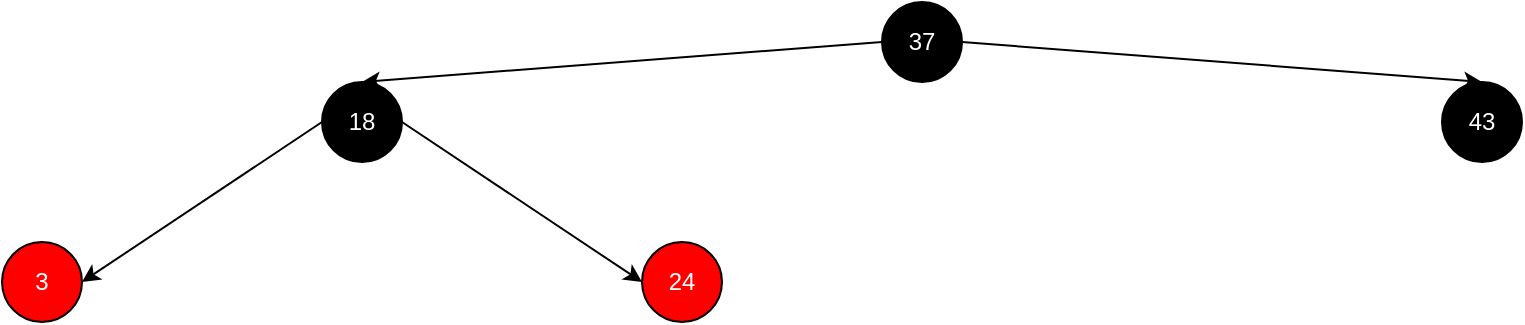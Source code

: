 <mxfile version="25.0.3">
  <diagram name="Page-1" id="j1CUTHfM_lew2WtE_cfq">
    <mxGraphModel dx="745" dy="231" grid="1" gridSize="10" guides="1" tooltips="1" connect="1" arrows="1" fold="1" page="1" pageScale="1" pageWidth="10000" pageHeight="10000" math="0" shadow="0">
      <root>
        <mxCell id="0" />
        <mxCell id="1" parent="0" />
        <mxCell id="tVpZ6s8ooF1xdLXQ13zd-1" value="&lt;font color=&quot;#ffffff&quot;&gt;37&lt;/font&gt;" style="ellipse;whiteSpace=wrap;html=1;aspect=fixed;fillColor=#000000;" parent="1" vertex="1">
          <mxGeometry x="5400" y="400" width="40" height="40" as="geometry" />
        </mxCell>
        <mxCell id="tVpZ6s8ooF1xdLXQ13zd-2" value="&lt;font color=&quot;#ffffff&quot;&gt;18&lt;/font&gt;" style="ellipse;whiteSpace=wrap;html=1;aspect=fixed;fillColor=#000000;" parent="1" vertex="1">
          <mxGeometry x="5120" y="440" width="40" height="40" as="geometry" />
        </mxCell>
        <mxCell id="tVpZ6s8ooF1xdLXQ13zd-3" value="" style="endArrow=classic;html=1;rounded=0;entryX=0.5;entryY=0;entryDx=0;entryDy=0;" parent="1" target="tVpZ6s8ooF1xdLXQ13zd-2" edge="1">
          <mxGeometry width="50" height="50" relative="1" as="geometry">
            <mxPoint x="5400" y="420" as="sourcePoint" />
            <mxPoint x="5450" y="370" as="targetPoint" />
          </mxGeometry>
        </mxCell>
        <mxCell id="tVpZ6s8ooF1xdLXQ13zd-4" value="&lt;font color=&quot;#ffffff&quot;&gt;43&lt;/font&gt;" style="ellipse;whiteSpace=wrap;html=1;aspect=fixed;fillColor=#000000;" parent="1" vertex="1">
          <mxGeometry x="5680" y="440" width="40" height="40" as="geometry" />
        </mxCell>
        <mxCell id="tVpZ6s8ooF1xdLXQ13zd-5" value="" style="endArrow=classic;html=1;rounded=0;entryX=0.5;entryY=0;entryDx=0;entryDy=0;" parent="1" target="tVpZ6s8ooF1xdLXQ13zd-4" edge="1">
          <mxGeometry width="50" height="50" relative="1" as="geometry">
            <mxPoint x="5440" y="420" as="sourcePoint" />
            <mxPoint x="5490" y="370" as="targetPoint" />
          </mxGeometry>
        </mxCell>
        <mxCell id="tVpZ6s8ooF1xdLXQ13zd-6" value="&lt;font color=&quot;#ffffff&quot;&gt;24&lt;/font&gt;" style="ellipse;whiteSpace=wrap;html=1;aspect=fixed;fillColor=#ff0000;" parent="1" vertex="1">
          <mxGeometry x="5280" y="520" width="40" height="40" as="geometry" />
        </mxCell>
        <mxCell id="tVpZ6s8ooF1xdLXQ13zd-7" value="" style="endArrow=classic;html=1;rounded=0;entryX=0;entryY=0.5;entryDx=0;entryDy=0;" parent="1" target="tVpZ6s8ooF1xdLXQ13zd-6" edge="1">
          <mxGeometry width="50" height="50" relative="1" as="geometry">
            <mxPoint x="5160" y="460" as="sourcePoint" />
            <mxPoint x="5210" y="410" as="targetPoint" />
          </mxGeometry>
        </mxCell>
        <mxCell id="J22uuMfeXZK0YEk9KujG-1" value="&lt;font color=&quot;#ffffff&quot;&gt;3&lt;/font&gt;" style="ellipse;whiteSpace=wrap;html=1;aspect=fixed;fillColor=#ff0000;" vertex="1" parent="1">
          <mxGeometry x="4960" y="520" width="40" height="40" as="geometry" />
        </mxCell>
        <mxCell id="J22uuMfeXZK0YEk9KujG-2" value="" style="endArrow=classic;html=1;rounded=0;entryX=1;entryY=0.5;entryDx=0;entryDy=0;" edge="1" parent="1" target="J22uuMfeXZK0YEk9KujG-1">
          <mxGeometry width="50" height="50" relative="1" as="geometry">
            <mxPoint x="5120" y="460" as="sourcePoint" />
            <mxPoint x="5170" y="410" as="targetPoint" />
          </mxGeometry>
        </mxCell>
      </root>
    </mxGraphModel>
  </diagram>
</mxfile>
